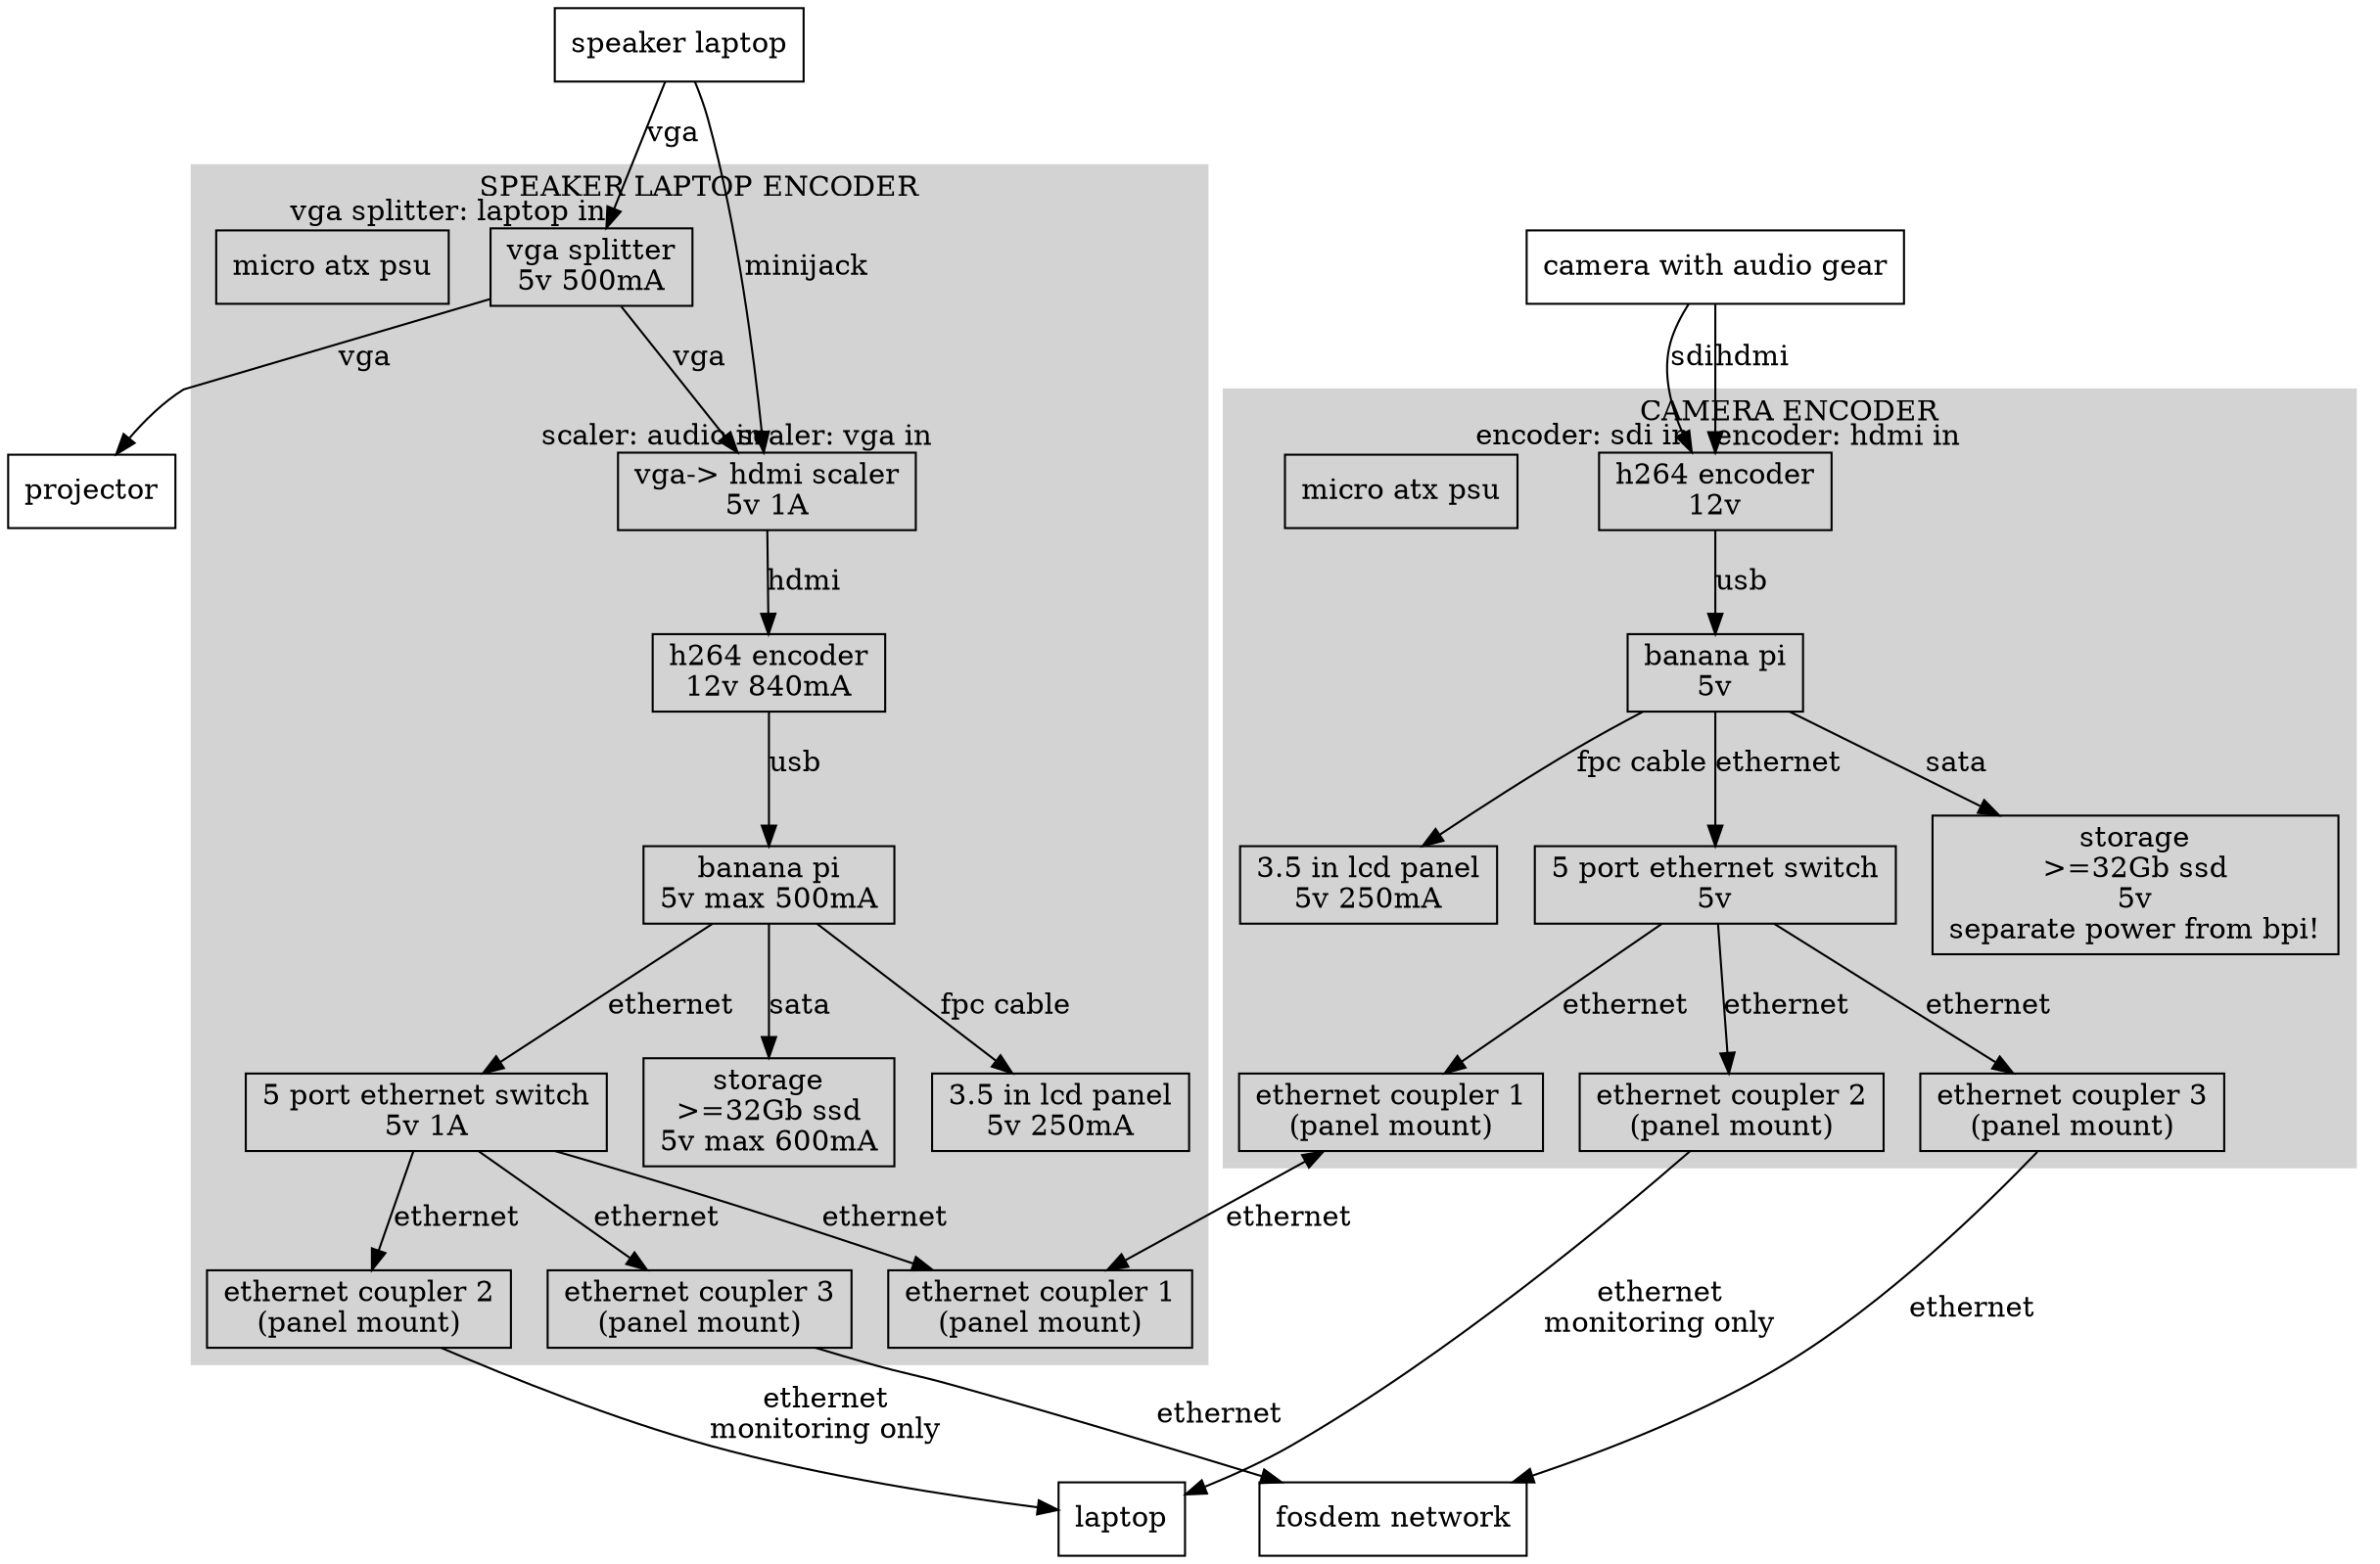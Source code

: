 digraph G {
	concentrate=true;
	node [shape=box];
	speaker_laptop [label="speaker laptop"];
	camera_with_audio_gear [label="camera with audio gear"];
	inet [label="fosdem network"];

	subgraph cluster_speaker {
		style=filled;
		color=lightgrey;
		node [style=filled];
		//parts
		cluster_speaker_vga_splitter [label="vga splitter\n5v 500mA", URL="http://www.lindy.co.uk/audio-video-c2/splitters-c159/vga-c160/2-port-vga-splitter-150mhz-p6701"];
		cluster_speaker_vgahdmi [label="vga-> hdmi scaler\n5v 1A", URL="http://www.lenkeng.com/china/showproduct.asp?id=153"];
		cluster_speaker_h264 [label="h264 encoder\n12v 840mA", URL="https://www.blackmagicdesign.com/products/h264prorecorder/techspecs/"];
		cluster_speaker_bpi [label="banana pi\n5v max 500mA", URL="http://www.bananapi.org/p/product.html"];
		cluster_speaker_switch [label="5 port ethernet switch\n5v 1A" URL="http://us.dlink.com/wp-content/uploads/2014/03/GO-SW-8G_REVC_DATASHEET_1.00_EN.pdf"];
		cluster_speaker_switch_1 [label="ethernet coupler 1\n(panel mount)", URL="http://www.alibaba.com/product-detail/Panel-mount-Screw-lock-Cat5e-Coupler_1799594993.html"];
		cluster_speaker_switch_2 [label="ethernet coupler 2\n(panel mount)", URL="http://www.alibaba.com/product-detail/Panel-mount-Screw-lock-Cat5e-Coupler_1799594993.html"];
		cluster_speaker_switch_3 [label="ethernet coupler 3\n(panel mount)", URL="http://www.alibaba.com/product-detail/Panel-mount-Screw-lock-Cat5e-Coupler_1799594993.html"];
		cluster_speaker_storage [label="storage\n>=32Gb ssd\n5v max 600mA"];
		cluster_speaker_monitoring_panel [label="3.5 in lcd panel\n5v 250mA", URL="http://embeddedcomputer.nl/banana-pi-14/banana-pi-3-5-lcd-screen.html"];
		cluster_psu [label="micro atx psu", URL="http://www.lc-power.com/produkte/netzteile/micro-atx/lc380m-v22"];
		//internal cabling
		cluster_speaker_vgahdmi -> cluster_speaker_h264 [label="hdmi"];
		cluster_speaker_h264 -> cluster_speaker_bpi [label="usb"];
		cluster_speaker_bpi -> cluster_speaker_switch [label="ethernet"];
		cluster_speaker_bpi -> cluster_speaker_storage [label="sata"];
		cluster_speaker_bpi -> cluster_speaker_monitoring_panel [label="fpc cable"];
		cluster_speaker_switch -> cluster_speaker_switch_1 [label="ethernet"];
		cluster_speaker_switch -> cluster_speaker_switch_2 [label="ethernet"];
		cluster_speaker_switch -> cluster_speaker_switch_3 [label="ethernet"];
		label = "SPEAKER LAPTOP ENCODER";
	}

	subgraph cluster_camera {
		style=filled;
		color=lightgrey;
		node [style=filled];
		//parts
		cluster_camera_h264 [label="h264 encoder\n12v", URL="https://www.blackmagicdesign.com/products/h264prorecorder/techspecs/"];
		cluster_camera_bpi [label="banana pi\n5v", URL="http://www.bananapi.org/p/product.html"];
		cluster_camera_switch [label="5 port ethernet switch\n5v", URL="http://us.dlink.com/wp-content/uploads/2014/03/GO-SW-8G_REVC_DATASHEET_1.00_EN.pdf"];
		cluster_camera_switch_1 [label="ethernet coupler 1\n(panel mount)", URL="http://www.alibaba.com/product-detail/Panel-mount-Screw-lock-Cat5e-Coupler_1799594993.html"];
		cluster_camera_switch_2 [label="ethernet coupler 2\n(panel mount)", URL="http://www.alibaba.com/product-detail/Panel-mount-Screw-lock-Cat5e-Coupler_1799594993.html"];
		cluster_camera_switch_3 [label="ethernet coupler 3\n(panel mount)", URL="http://www.alibaba.com/product-detail/Panel-mount-Screw-lock-Cat5e-Coupler_1799594993.html"];
		cluster_camera_storage [label="storage\n>=32Gb ssd\n5v\nseparate power from bpi!"];
		cluster_camera_monitoring_panel [label="3.5 in lcd panel\n5v 250mA", URL="http://embeddedcomputer.nl/banana-pi-14/banana-pi-3-5-lcd-screen.html"];
		cluster_camera_psu [label="micro atx psu", URL="http://www.lc-power.com/produkte/netzteile/micro-atx/lc380m-v22"];
		//internal cabling
		cluster_camera_h264 -> cluster_camera_bpi [label="usb"];
		cluster_camera_bpi -> cluster_camera_switch [label="ethernet"];
		cluster_camera_bpi -> cluster_camera_storage [label="sata"];
		cluster_camera_bpi -> cluster_camera_monitoring_panel [label="fpc cable"];
		cluster_camera_switch -> cluster_camera_switch_1 [label="ethernet"];
		cluster_camera_switch -> cluster_camera_switch_2 [label="ethernet"];
		cluster_camera_switch -> cluster_camera_switch_3 [label="ethernet"];
		label = "CAMERA ENCODER";
	}

	camera_with_audio_gear -> cluster_camera_h264 [label = "sdi", headlabel="encoder: sdi in"];
	camera_with_audio_gear -> cluster_camera_h264 [label = "hdmi", headlabel="encoder: hdmi in"];
	cluster_camera_switch_1 -> cluster_speaker_switch_1 [dir="both", label="ethernet"];
	cluster_camera_switch_2 -> laptop [label= "ethernet\nmonitoring only"];
        cluster_camera_switch_3 -> inet [label="ethernet"];
	cluster_speaker_switch_2 -> laptop [label= "ethernet\nmonitoring only"];
	cluster_speaker_switch_3 -> inet [label="ethernet"];
	speaker_laptop -> cluster_speaker_vga_splitter [label = "vga", headlabel= "vga splitter: laptop in"];
        cluster_speaker_vga_splitter -> projector [label = "vga"];
	cluster_speaker_vga_splitter -> cluster_speaker_vgahdmi [label= "vga", headlabel="scaler: vga in"];
	speaker_laptop -> cluster_speaker_vgahdmi [label= "minijack", headlabel= "scaler: audio in"];
}
